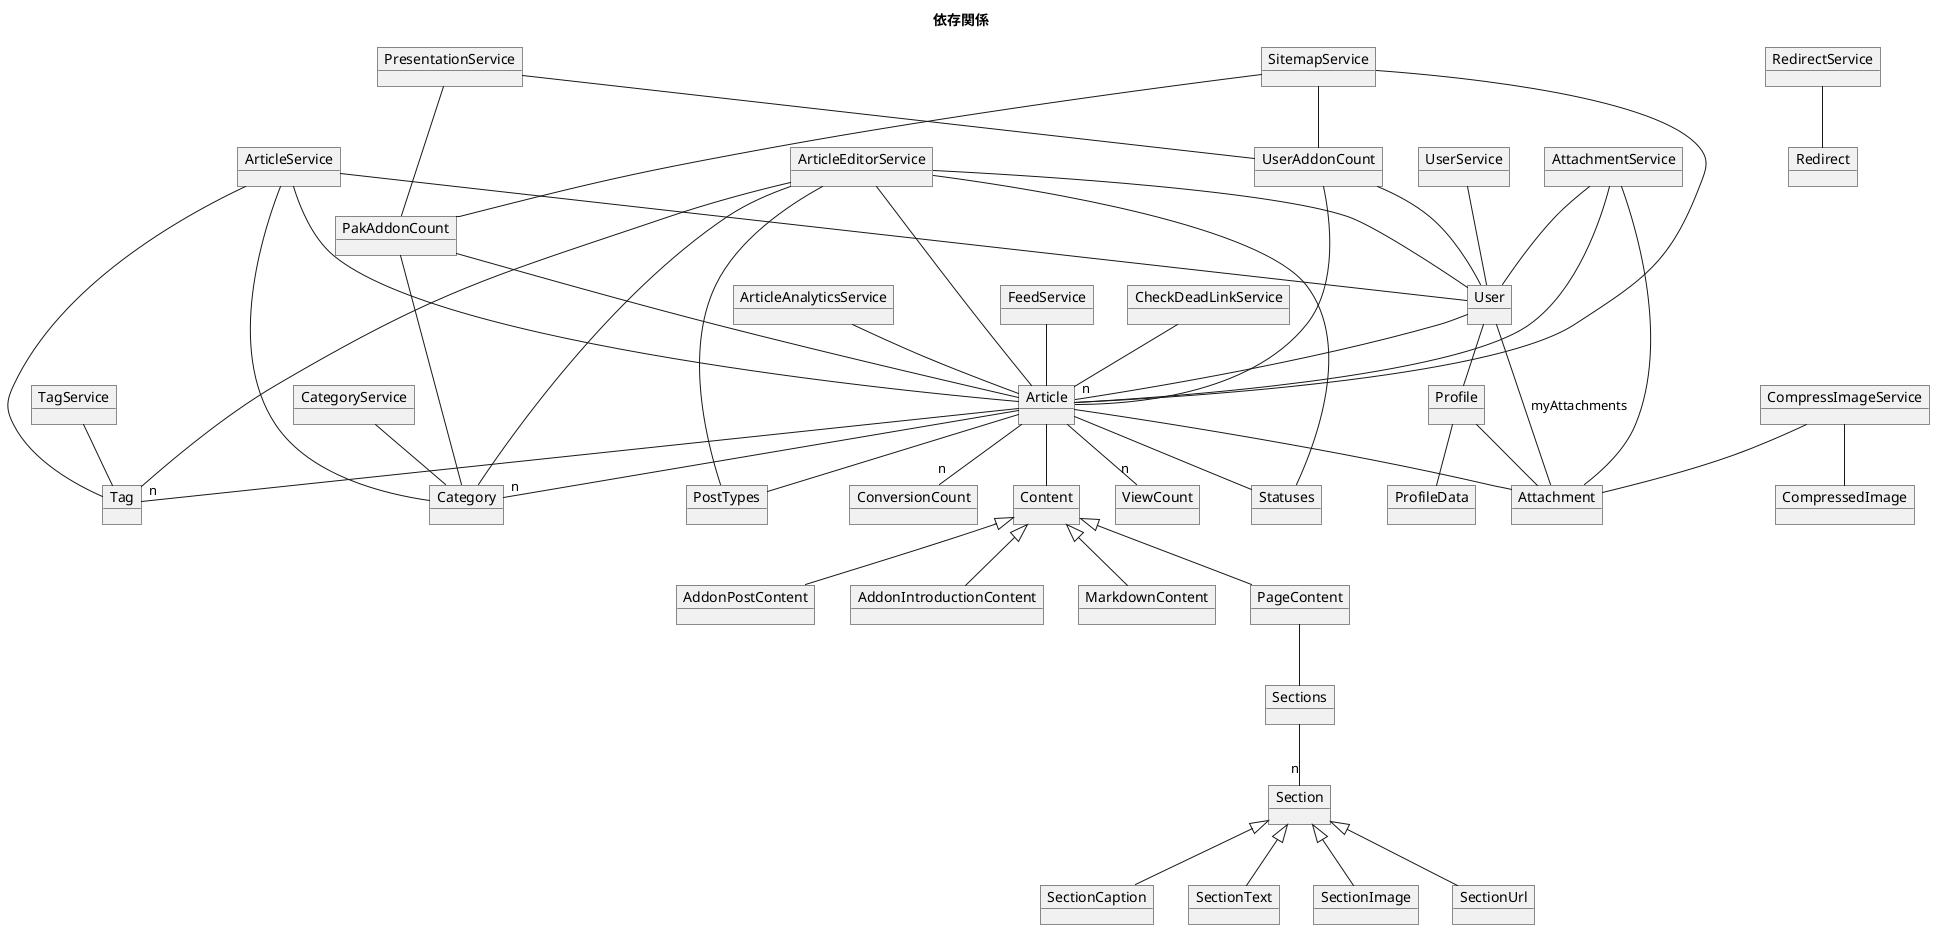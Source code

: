 @startuml erd
title 依存関係
object User
object Profile
object ProfileData
object Article
object Content
object AddonPostContent
object AddonIntroductionContent
object MarkdownContent
object PageContent
object Sections
object Section
object SectionCaption
object SectionText
object SectionImage
object SectionUrl
object Attachment
object Category
object Tag
object PakAddonCount
object UserAddonCount
object Redirect
object CompressedImage
object ViewCount
object ConversionCount
object PostTypes
object Statuses

object ArticleAnalyticsService
object ArticleEditorService
object ArticleService
object AttachmentService
object CategoryService
object TagService
object UserService
object SitemapService
object RedirectService
object PresentationService
object FeedService
object CheckDeadLinkService
object CompressImageService

User -- Profile
User -- Attachment:myAttachments
User -- "n" Article
Profile -- ProfileData
Profile -- Attachment

Article -- Content
Article -- Attachment
Article -- "n" Tag
Article -- "n" Category
Article -- "n" ViewCount
Article -- "n" ConversionCount
Article -- PostTypes
Article -- Statuses

Content <|-- AddonPostContent
Content <|-- AddonIntroductionContent
Content <|-- MarkdownContent
Content <|-- PageContent
PageContent -- Sections
Sections -- "n" Section
Section <|-- SectionCaption
Section <|-- SectionText
Section <|-- SectionImage
Section <|-- SectionUrl

PakAddonCount -- Category
PakAddonCount -- Article
UserAddonCount -- User
UserAddonCount -- Article

CompressImageService -- Attachment
CompressImageService -- CompressedImage
CheckDeadLinkService -- Article
FeedService -- Article
PresentationService -- PakAddonCount
PresentationService -- UserAddonCount
RedirectService -- Redirect
SitemapService -- Article
SitemapService -- PakAddonCount
SitemapService -- UserAddonCount
UserService -- User

ArticleAnalyticsService -- Article
ArticleEditorService -- Article
ArticleEditorService -- Category
ArticleEditorService -- Tag
ArticleEditorService -- User
ArticleEditorService -- PostTypes
ArticleEditorService -- Statuses
ArticleService -- Article
ArticleService -- Category
ArticleService -- Tag
ArticleService -- User
AttachmentService -- Attachment
AttachmentService -- User
AttachmentService -- Article
CategoryService -- Category
TagService -- Tag

@enduml
